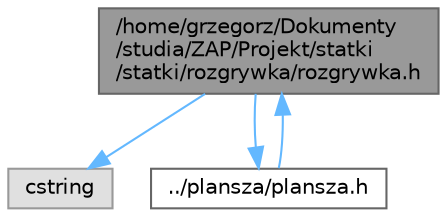 digraph "/home/grzegorz/Dokumenty/studia/ZAP/Projekt/statki/statki/rozgrywka/rozgrywka.h"
{
 // LATEX_PDF_SIZE
  bgcolor="transparent";
  edge [fontname=Helvetica,fontsize=10,labelfontname=Helvetica,labelfontsize=10];
  node [fontname=Helvetica,fontsize=10,shape=box,height=0.2,width=0.4];
  Node1 [id="Node000001",label="/home/grzegorz/Dokumenty\l/studia/ZAP/Projekt/statki\l/statki/rozgrywka/rozgrywka.h",height=0.2,width=0.4,color="gray40", fillcolor="grey60", style="filled", fontcolor="black",tooltip=" "];
  Node1 -> Node2 [id="edge4_Node000001_Node000002",color="steelblue1",style="solid",tooltip=" "];
  Node2 [id="Node000002",label="cstring",height=0.2,width=0.4,color="grey60", fillcolor="#E0E0E0", style="filled",tooltip=" "];
  Node1 -> Node3 [id="edge5_Node000001_Node000003",color="steelblue1",style="solid",tooltip=" "];
  Node3 [id="Node000003",label="../plansza/plansza.h",height=0.2,width=0.4,color="grey40", fillcolor="white", style="filled",URL="$plansza_8h.html",tooltip=" "];
  Node3 -> Node1 [id="edge6_Node000003_Node000001",color="steelblue1",style="solid",tooltip=" "];
}
